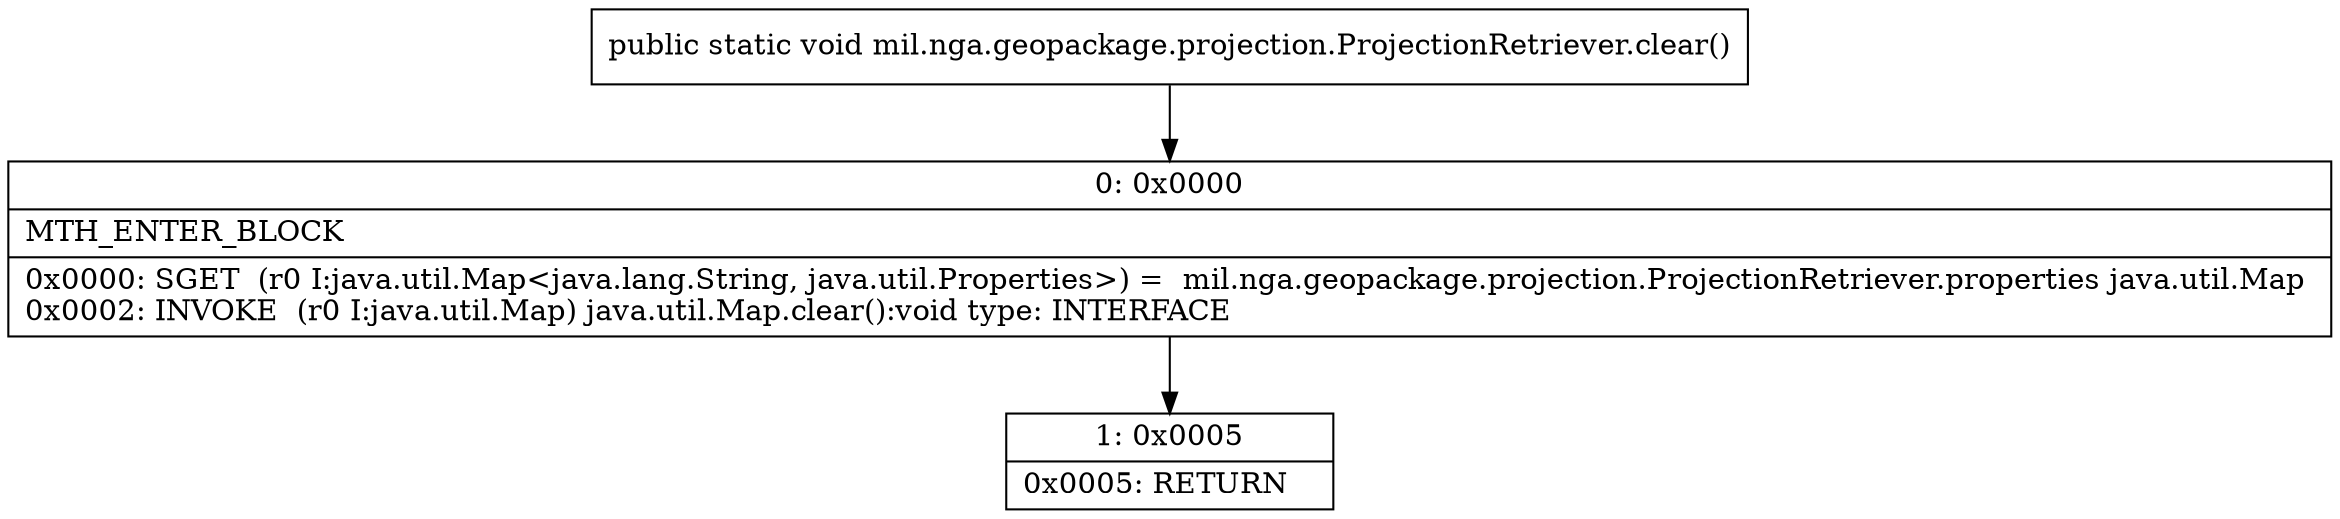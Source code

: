 digraph "CFG formil.nga.geopackage.projection.ProjectionRetriever.clear()V" {
Node_0 [shape=record,label="{0\:\ 0x0000|MTH_ENTER_BLOCK\l|0x0000: SGET  (r0 I:java.util.Map\<java.lang.String, java.util.Properties\>) =  mil.nga.geopackage.projection.ProjectionRetriever.properties java.util.Map \l0x0002: INVOKE  (r0 I:java.util.Map) java.util.Map.clear():void type: INTERFACE \l}"];
Node_1 [shape=record,label="{1\:\ 0x0005|0x0005: RETURN   \l}"];
MethodNode[shape=record,label="{public static void mil.nga.geopackage.projection.ProjectionRetriever.clear() }"];
MethodNode -> Node_0;
Node_0 -> Node_1;
}

